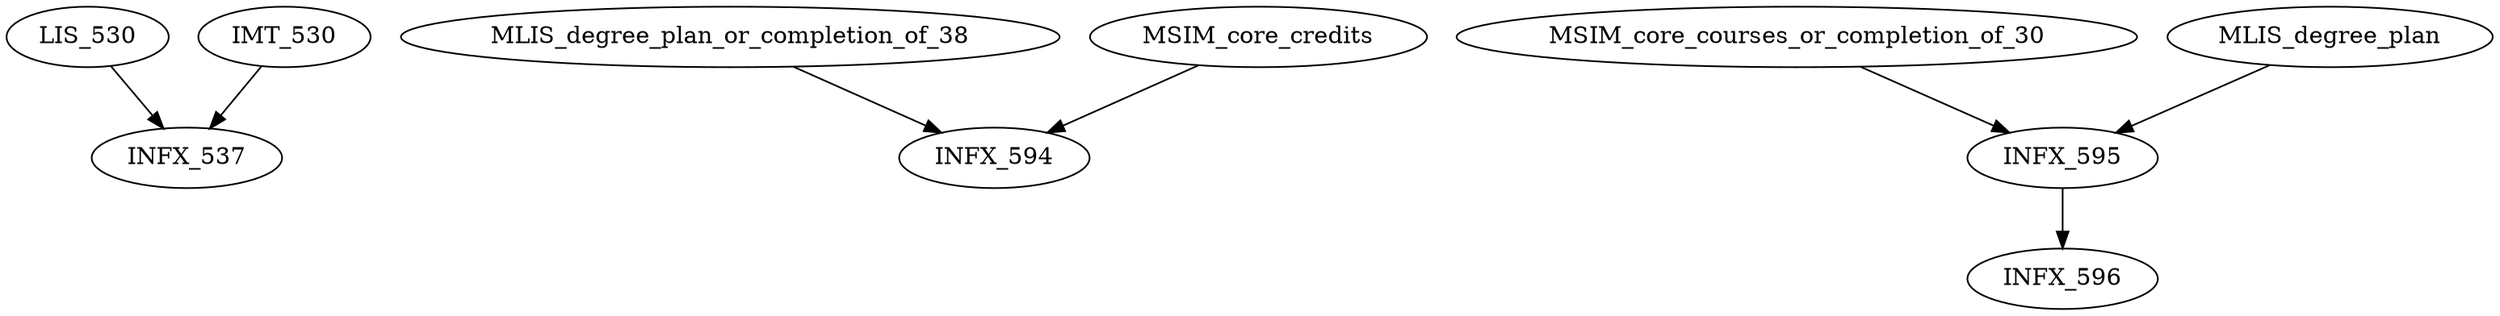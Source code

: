 digraph G {
    edge [color=black];
    LIS_530 -> INFX_537;
    IMT_530 -> INFX_537;
    edge [color=black];
    MLIS_degree_plan_or_completion_of_38 -> INFX_594;
    MSIM_core_credits -> INFX_594;
    edge [color=black];
    MSIM_core_courses_or_completion_of_30 -> INFX_595;
    MLIS_degree_plan -> INFX_595;
    edge [color=black];
    INFX_595 -> INFX_596;
}
